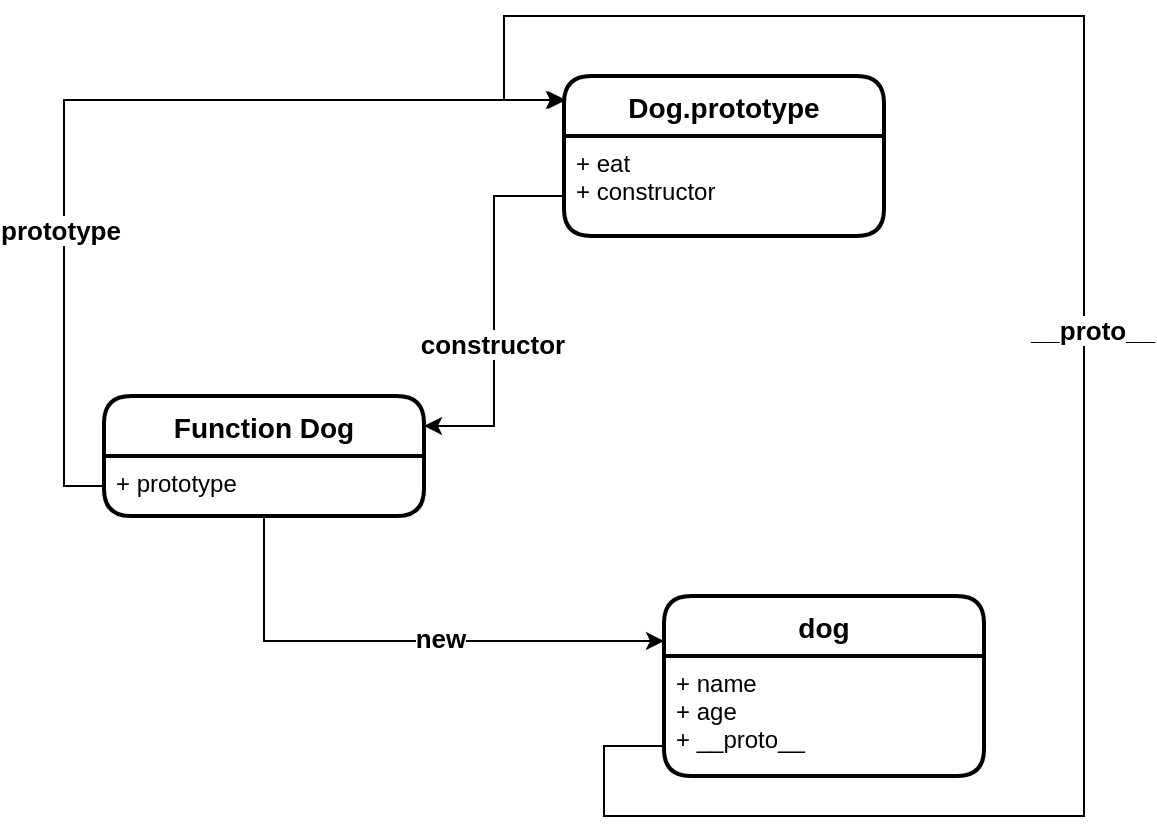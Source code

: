 <mxfile version="14.1.8" type="device"><diagram id="9RHY56X-8YdMRV0Sd9Tx" name="第 1 页"><mxGraphModel dx="1017" dy="705" grid="1" gridSize="10" guides="1" tooltips="1" connect="1" arrows="1" fold="1" page="1" pageScale="1" pageWidth="827" pageHeight="1169" math="0" shadow="0"><root><mxCell id="0"/><mxCell id="1" parent="0"/><mxCell id="tlvFT6RbQ8xrgQcrKXnx-23" style="edgeStyle=orthogonalEdgeStyle;rounded=0;orthogonalLoop=1;jettySize=auto;html=1;exitX=0;exitY=0.75;exitDx=0;exitDy=0;entryX=1;entryY=0.25;entryDx=0;entryDy=0;" edge="1" parent="1" source="tlvFT6RbQ8xrgQcrKXnx-16" target="tlvFT6RbQ8xrgQcrKXnx-18"><mxGeometry relative="1" as="geometry"/></mxCell><mxCell id="tlvFT6RbQ8xrgQcrKXnx-27" value="&lt;font style=&quot;font-size: 13px&quot;&gt;&lt;b&gt;constructor&lt;/b&gt;&lt;/font&gt;" style="edgeLabel;html=1;align=center;verticalAlign=middle;resizable=0;points=[];" vertex="1" connectable="0" parent="tlvFT6RbQ8xrgQcrKXnx-23"><mxGeometry x="0.178" y="-1" relative="1" as="geometry"><mxPoint as="offset"/></mxGeometry></mxCell><mxCell id="tlvFT6RbQ8xrgQcrKXnx-16" value="Dog.prototype" style="swimlane;childLayout=stackLayout;horizontal=1;startSize=30;horizontalStack=0;rounded=1;fontSize=14;fontStyle=1;strokeWidth=2;resizeParent=0;resizeLast=1;shadow=0;dashed=0;align=center;" vertex="1" parent="1"><mxGeometry x="340" y="110" width="160" height="80" as="geometry"/></mxCell><mxCell id="tlvFT6RbQ8xrgQcrKXnx-17" value="+ eat&#10;+ constructor" style="align=left;strokeColor=none;fillColor=none;spacingLeft=4;fontSize=12;verticalAlign=top;resizable=0;rotatable=0;part=1;" vertex="1" parent="tlvFT6RbQ8xrgQcrKXnx-16"><mxGeometry y="30" width="160" height="50" as="geometry"/></mxCell><mxCell id="tlvFT6RbQ8xrgQcrKXnx-18" value="Function Dog" style="swimlane;childLayout=stackLayout;horizontal=1;startSize=30;horizontalStack=0;rounded=1;fontSize=14;fontStyle=1;strokeWidth=2;resizeParent=0;resizeLast=1;shadow=0;dashed=0;align=center;" vertex="1" parent="1"><mxGeometry x="110" y="270" width="160" height="60" as="geometry"/></mxCell><mxCell id="tlvFT6RbQ8xrgQcrKXnx-19" value="+ prototype" style="align=left;strokeColor=none;fillColor=none;spacingLeft=4;fontSize=12;verticalAlign=top;resizable=0;rotatable=0;part=1;" vertex="1" parent="tlvFT6RbQ8xrgQcrKXnx-18"><mxGeometry y="30" width="160" height="30" as="geometry"/></mxCell><mxCell id="tlvFT6RbQ8xrgQcrKXnx-20" value="dog" style="swimlane;childLayout=stackLayout;horizontal=1;startSize=30;horizontalStack=0;rounded=1;fontSize=14;fontStyle=1;strokeWidth=2;resizeParent=0;resizeLast=1;shadow=0;dashed=0;align=center;" vertex="1" parent="1"><mxGeometry x="390" y="370" width="160" height="90" as="geometry"/></mxCell><mxCell id="tlvFT6RbQ8xrgQcrKXnx-21" value="+ name&#10;+ age&#10;+ __proto__&#10;" style="align=left;strokeColor=none;fillColor=none;spacingLeft=4;fontSize=12;verticalAlign=top;resizable=0;rotatable=0;part=1;" vertex="1" parent="tlvFT6RbQ8xrgQcrKXnx-20"><mxGeometry y="30" width="160" height="60" as="geometry"/></mxCell><mxCell id="tlvFT6RbQ8xrgQcrKXnx-22" style="edgeStyle=orthogonalEdgeStyle;rounded=0;orthogonalLoop=1;jettySize=auto;html=1;exitX=0;exitY=0.5;exitDx=0;exitDy=0;entryX=0;entryY=0.15;entryDx=0;entryDy=0;entryPerimeter=0;" edge="1" parent="1" source="tlvFT6RbQ8xrgQcrKXnx-19" target="tlvFT6RbQ8xrgQcrKXnx-16"><mxGeometry relative="1" as="geometry"/></mxCell><mxCell id="tlvFT6RbQ8xrgQcrKXnx-28" value="prototype" style="edgeLabel;html=1;align=center;verticalAlign=middle;resizable=0;points=[];fontSize=13;fontStyle=1" vertex="1" connectable="0" parent="tlvFT6RbQ8xrgQcrKXnx-22"><mxGeometry x="-0.361" y="2" relative="1" as="geometry"><mxPoint as="offset"/></mxGeometry></mxCell><mxCell id="tlvFT6RbQ8xrgQcrKXnx-24" style="edgeStyle=orthogonalEdgeStyle;rounded=0;orthogonalLoop=1;jettySize=auto;html=1;exitX=0.5;exitY=1;exitDx=0;exitDy=0;entryX=0;entryY=0.25;entryDx=0;entryDy=0;" edge="1" parent="1" source="tlvFT6RbQ8xrgQcrKXnx-19" target="tlvFT6RbQ8xrgQcrKXnx-20"><mxGeometry relative="1" as="geometry"/></mxCell><mxCell id="tlvFT6RbQ8xrgQcrKXnx-26" value="new" style="edgeLabel;html=1;align=center;verticalAlign=middle;resizable=0;points=[];fontSize=13;fontStyle=1" vertex="1" connectable="0" parent="tlvFT6RbQ8xrgQcrKXnx-24"><mxGeometry x="0.145" y="2" relative="1" as="geometry"><mxPoint as="offset"/></mxGeometry></mxCell><mxCell id="tlvFT6RbQ8xrgQcrKXnx-25" style="edgeStyle=orthogonalEdgeStyle;rounded=0;orthogonalLoop=1;jettySize=auto;html=1;entryX=0.006;entryY=0.15;entryDx=0;entryDy=0;entryPerimeter=0;exitX=0;exitY=0.75;exitDx=0;exitDy=0;" edge="1" parent="1" source="tlvFT6RbQ8xrgQcrKXnx-21" target="tlvFT6RbQ8xrgQcrKXnx-16"><mxGeometry relative="1" as="geometry"><mxPoint x="390" y="415" as="sourcePoint"/><Array as="points"><mxPoint x="360" y="445"/><mxPoint x="360" y="480"/><mxPoint x="600" y="480"/><mxPoint x="600" y="80"/><mxPoint x="310" y="80"/><mxPoint x="310" y="122"/></Array></mxGeometry></mxCell><mxCell id="tlvFT6RbQ8xrgQcrKXnx-29" value="__proto__" style="edgeLabel;html=1;align=center;verticalAlign=middle;resizable=0;points=[];fontSize=13;fontStyle=1" vertex="1" connectable="0" parent="tlvFT6RbQ8xrgQcrKXnx-25"><mxGeometry x="0.027" y="-4" relative="1" as="geometry"><mxPoint as="offset"/></mxGeometry></mxCell></root></mxGraphModel></diagram></mxfile>